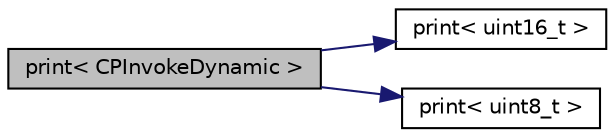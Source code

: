 digraph "print&lt; CPInvokeDynamic &gt;"
{
 // LATEX_PDF_SIZE
  edge [fontname="Helvetica",fontsize="10",labelfontname="Helvetica",labelfontsize="10"];
  node [fontname="Helvetica",fontsize="10",shape=record];
  rankdir="LR";
  Node1 [label="print\< CPInvokeDynamic \>",height=0.2,width=0.4,color="black", fillcolor="grey75", style="filled", fontcolor="black",tooltip=" "];
  Node1 -> Node2 [color="midnightblue",fontsize="10",style="solid"];
  Node2 [label="print\< uint16_t \>",height=0.2,width=0.4,color="black", fillcolor="white", style="filled",URL="$_tipos_8cpp.html#acf40d8a5ff2ee0e5bb42b2be35e1dcd1",tooltip=" "];
  Node1 -> Node3 [color="midnightblue",fontsize="10",style="solid"];
  Node3 [label="print\< uint8_t \>",height=0.2,width=0.4,color="black", fillcolor="white", style="filled",URL="$_tipos_8cpp.html#a78e725d6aa1a4bb1b3d26e4dafe5e059",tooltip=" "];
}
